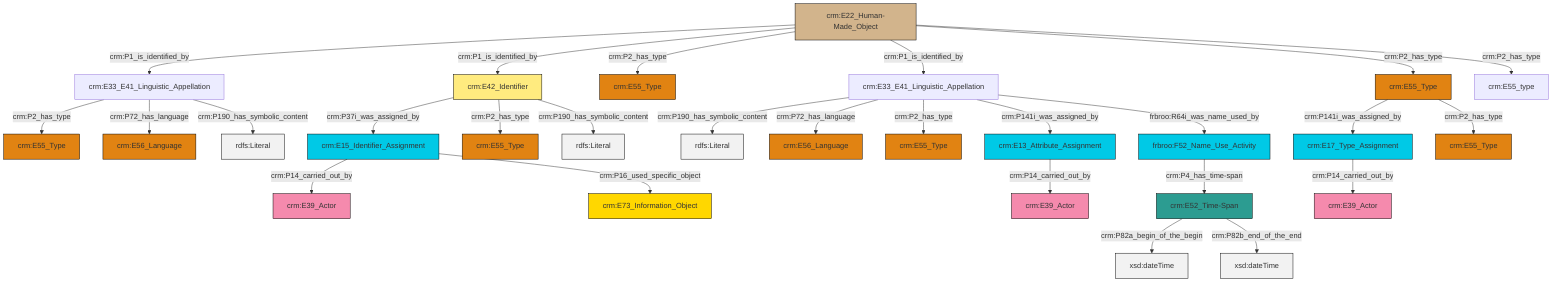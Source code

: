 graph TD
classDef Literal fill:#f2f2f2,stroke:#000000;
classDef CRM_Entity fill:#FFFFFF,stroke:#000000;
classDef Temporal_Entity fill:#00C9E6, stroke:#000000;
classDef Type fill:#E18312, stroke:#000000;
classDef Time-Span fill:#2C9C91, stroke:#000000;
classDef Appellation fill:#FFEB7F, stroke:#000000;
classDef Place fill:#008836, stroke:#000000;
classDef Persistent_Item fill:#B266B2, stroke:#000000;
classDef Conceptual_Object fill:#FFD700, stroke:#000000;
classDef Physical_Thing fill:#D2B48C, stroke:#000000;
classDef Actor fill:#f58aad, stroke:#000000;
classDef PC_Classes fill:#4ce600, stroke:#000000;
classDef Multi fill:#cccccc,stroke:#000000;

0["crm:E22_Human-Made_Object"]:::Physical_Thing -->|crm:P1_is_identified_by| 1["crm:E33_E41_Linguistic_Appellation"]:::Default
4["crm:E33_E41_Linguistic_Appellation"]:::Default -->|crm:P190_has_symbolic_content| 5[rdfs:Literal]:::Literal
0["crm:E22_Human-Made_Object"]:::Physical_Thing -->|crm:P1_is_identified_by| 6["crm:E42_Identifier"]:::Appellation
15["frbroo:F52_Name_Use_Activity"]:::Temporal_Entity -->|crm:P4_has_time-span| 16["crm:E52_Time-Span"]:::Time-Span
6["crm:E42_Identifier"]:::Appellation -->|crm:P37i_was_assigned_by| 21["crm:E15_Identifier_Assignment"]:::Temporal_Entity
19["crm:E17_Type_Assignment"]:::Temporal_Entity -->|crm:P14_carried_out_by| 13["crm:E39_Actor"]:::Actor
0["crm:E22_Human-Made_Object"]:::Physical_Thing -->|crm:P2_has_type| 9["crm:E55_Type"]:::Type
1["crm:E33_E41_Linguistic_Appellation"]:::Default -->|crm:P2_has_type| 31["crm:E55_Type"]:::Type
4["crm:E33_E41_Linguistic_Appellation"]:::Default -->|crm:P72_has_language| 28["crm:E56_Language"]:::Type
4["crm:E33_E41_Linguistic_Appellation"]:::Default -->|crm:P2_has_type| 35["crm:E55_Type"]:::Type
0["crm:E22_Human-Made_Object"]:::Physical_Thing -->|crm:P1_is_identified_by| 4["crm:E33_E41_Linguistic_Appellation"]:::Default
1["crm:E33_E41_Linguistic_Appellation"]:::Default -->|crm:P72_has_language| 2["crm:E56_Language"]:::Type
33["crm:E55_Type"]:::Type -->|crm:P141i_was_assigned_by| 19["crm:E17_Type_Assignment"]:::Temporal_Entity
6["crm:E42_Identifier"]:::Appellation -->|crm:P2_has_type| 38["crm:E55_Type"]:::Type
22["crm:E13_Attribute_Assignment"]:::Temporal_Entity -->|crm:P14_carried_out_by| 26["crm:E39_Actor"]:::Actor
16["crm:E52_Time-Span"]:::Time-Span -->|crm:P82a_begin_of_the_begin| 42[xsd:dateTime]:::Literal
0["crm:E22_Human-Made_Object"]:::Physical_Thing -->|crm:P2_has_type| 33["crm:E55_Type"]:::Type
4["crm:E33_E41_Linguistic_Appellation"]:::Default -->|crm:P141i_was_assigned_by| 22["crm:E13_Attribute_Assignment"]:::Temporal_Entity
21["crm:E15_Identifier_Assignment"]:::Temporal_Entity -->|crm:P14_carried_out_by| 17["crm:E39_Actor"]:::Actor
4["crm:E33_E41_Linguistic_Appellation"]:::Default -->|frbroo:R64i_was_name_used_by| 15["frbroo:F52_Name_Use_Activity"]:::Temporal_Entity
0["crm:E22_Human-Made_Object"]:::Physical_Thing -->|crm:P2_has_type| 44["crm:E55_type"]:::Default
6["crm:E42_Identifier"]:::Appellation -->|crm:P190_has_symbolic_content| 46[rdfs:Literal]:::Literal
1["crm:E33_E41_Linguistic_Appellation"]:::Default -->|crm:P190_has_symbolic_content| 47[rdfs:Literal]:::Literal
16["crm:E52_Time-Span"]:::Time-Span -->|crm:P82b_end_of_the_end| 48[xsd:dateTime]:::Literal
21["crm:E15_Identifier_Assignment"]:::Temporal_Entity -->|crm:P16_used_specific_object| 7["crm:E73_Information_Object"]:::Conceptual_Object
33["crm:E55_Type"]:::Type -->|crm:P2_has_type| 11["crm:E55_Type"]:::Type